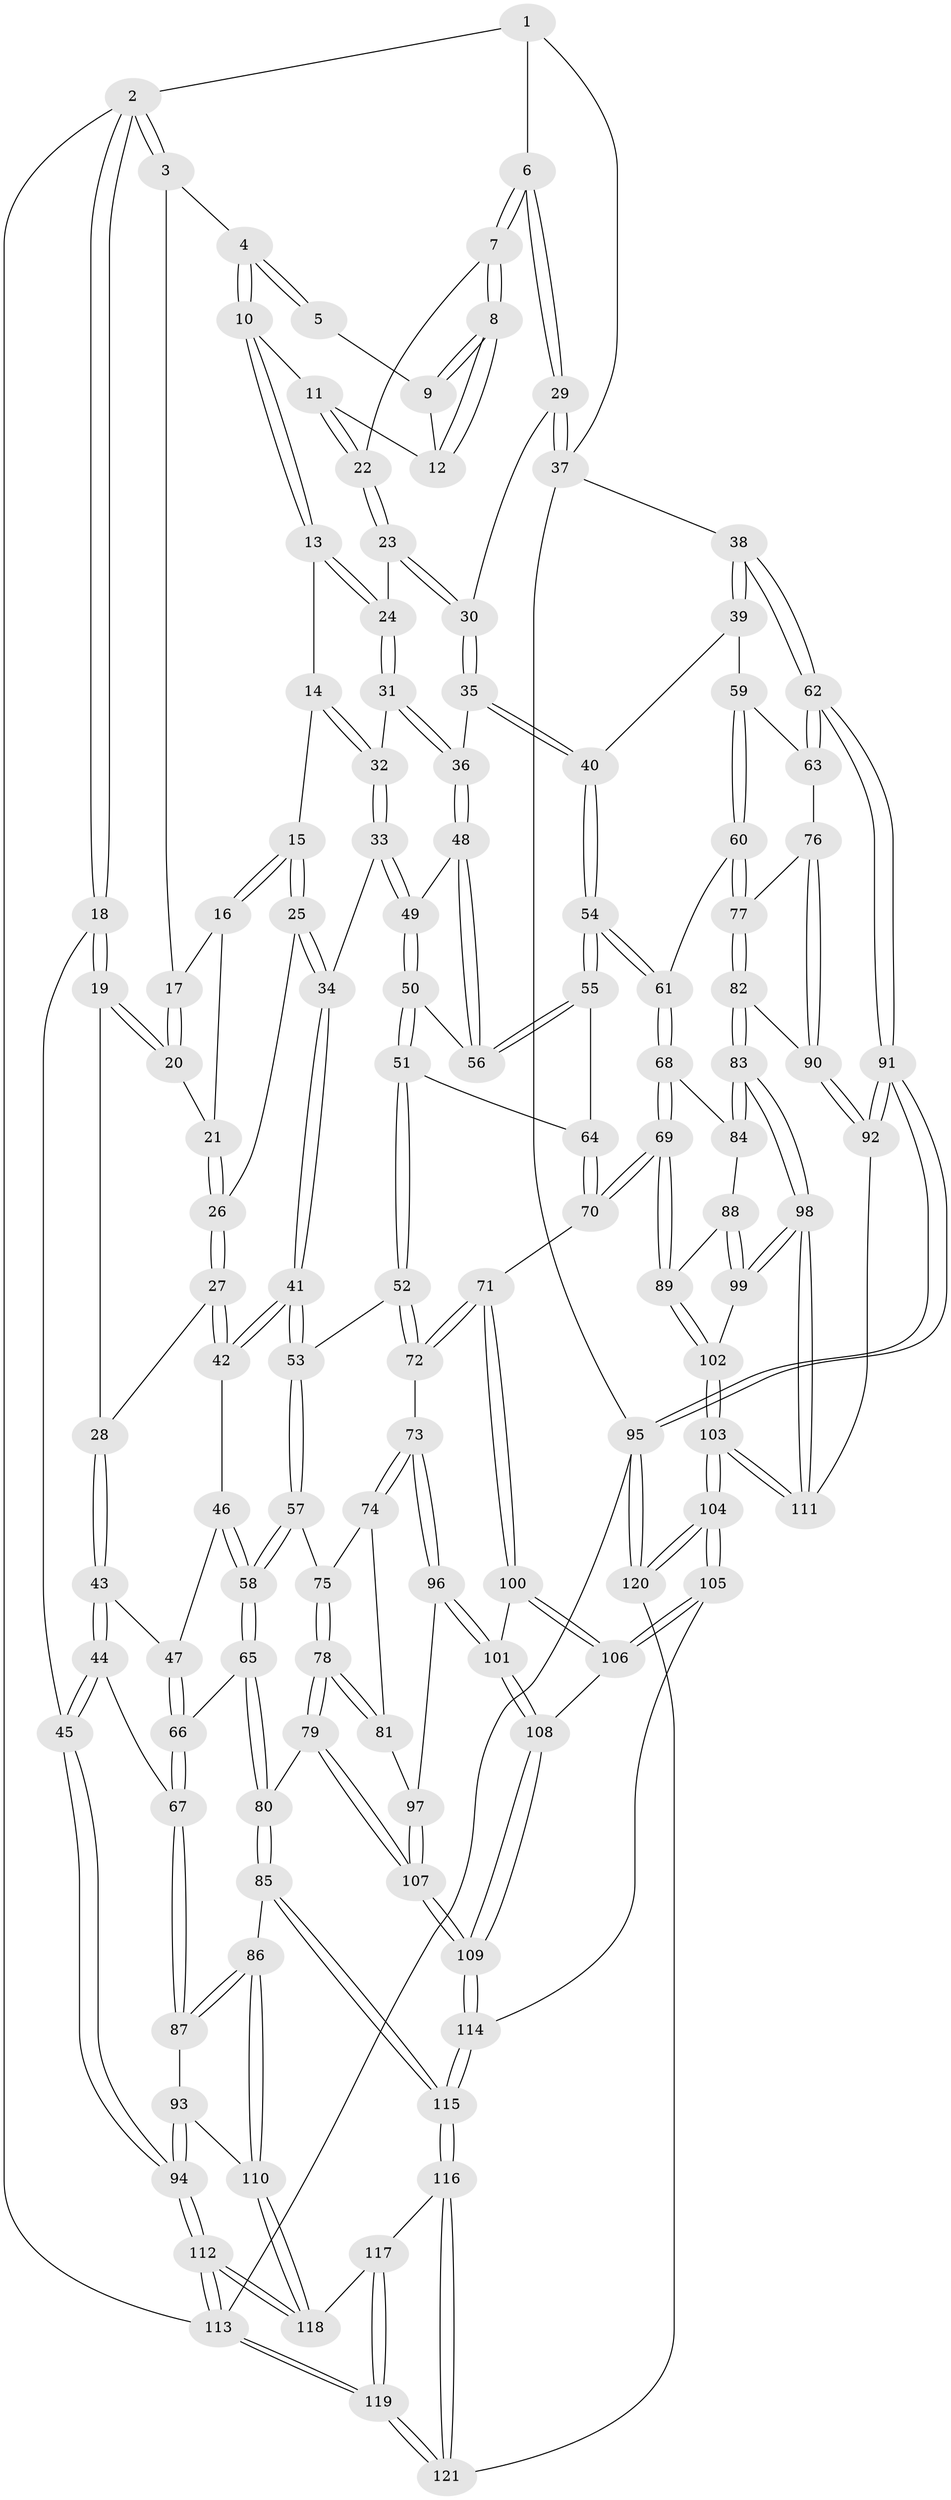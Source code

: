 // Generated by graph-tools (version 1.1) at 2025/38/03/09/25 02:38:41]
// undirected, 121 vertices, 299 edges
graph export_dot {
graph [start="1"]
  node [color=gray90,style=filled];
  1 [pos="+0.8757400029831389+0"];
  2 [pos="+0+0"];
  3 [pos="+0.3242191377843308+0"];
  4 [pos="+0.5510027379789509+0"];
  5 [pos="+0.7683452025375731+0"];
  6 [pos="+0.8915550435272478+0.23819564533615167"];
  7 [pos="+0.8161029232671697+0.20073836900777228"];
  8 [pos="+0.7874980467789119+0.18013261515611306"];
  9 [pos="+0.7530191159672291+0.0691684291654945"];
  10 [pos="+0.5601950687879936+0.08608103403248153"];
  11 [pos="+0.6631196157168896+0.16377849207851913"];
  12 [pos="+0.7165615458644978+0.15659386632915867"];
  13 [pos="+0.5241638657791869+0.16238617918481887"];
  14 [pos="+0.5096864189815489+0.17761867942999185"];
  15 [pos="+0.3954364999882685+0.22294345982997624"];
  16 [pos="+0.32602705462803716+0.14525145547448148"];
  17 [pos="+0.2791520213239002+0"];
  18 [pos="+0+0.18699228177643756"];
  19 [pos="+0+0.22061431752323915"];
  20 [pos="+0.1143056327868984+0.1295167272935342"];
  21 [pos="+0.2607045150640189+0.2042620929785017"];
  22 [pos="+0.6788393773648305+0.22358758462187"];
  23 [pos="+0.6780459247416462+0.252383439742628"];
  24 [pos="+0.6427268530504712+0.30608724055268133"];
  25 [pos="+0.3586654203416779+0.33182241077061553"];
  26 [pos="+0.23718092381112718+0.3335175977077979"];
  27 [pos="+0.20580562254445328+0.34431322576406687"];
  28 [pos="+0.11118808047005982+0.3245843380587172"];
  29 [pos="+0.8948369443106347+0.24519750203771062"];
  30 [pos="+0.8355772129311118+0.27614733345857134"];
  31 [pos="+0.6366465709012746+0.3719369209983483"];
  32 [pos="+0.5286981073343899+0.35672725305578595"];
  33 [pos="+0.44889541637942587+0.39201188743157733"];
  34 [pos="+0.37793812173992397+0.3535660972177206"];
  35 [pos="+0.6801691077973262+0.420241393417728"];
  36 [pos="+0.6789796940779439+0.4200347304751927"];
  37 [pos="+1+0.40581815690198836"];
  38 [pos="+1+0.47897331809742644"];
  39 [pos="+0.8388237806131618+0.49745553725445807"];
  40 [pos="+0.751243758769319+0.4785873010729645"];
  41 [pos="+0.30561619856375216+0.5279670227299014"];
  42 [pos="+0.2465977443526592+0.5146214325667093"];
  43 [pos="+0.08672028625812098+0.5437044150001618"];
  44 [pos="+0+0.6089136247519285"];
  45 [pos="+0+0.6052930970226128"];
  46 [pos="+0.2404809408773542+0.5190098876459481"];
  47 [pos="+0.08785926320304217+0.544052351887279"];
  48 [pos="+0.6305293932776378+0.4770277873013058"];
  49 [pos="+0.4625044990806619+0.48660379237399914"];
  50 [pos="+0.4548760434407171+0.5148937021276531"];
  51 [pos="+0.40862786770061216+0.5907383963625832"];
  52 [pos="+0.4044438928962484+0.5941895188680288"];
  53 [pos="+0.3790484830859313+0.5888778656733462"];
  54 [pos="+0.7033103951481542+0.637692351550385"];
  55 [pos="+0.6047889958014746+0.57973895674011"];
  56 [pos="+0.6036284496250698+0.5634283966518535"];
  57 [pos="+0.2589719750964239+0.6744644120303732"];
  58 [pos="+0.20592330861748376+0.67490843681775"];
  59 [pos="+0.8060644321866944+0.5805169781161091"];
  60 [pos="+0.7593163172326663+0.674379524043554"];
  61 [pos="+0.71347645615958+0.6610939843045175"];
  62 [pos="+1+0.5205328924922131"];
  63 [pos="+0.8641366113343788+0.6710800855033104"];
  64 [pos="+0.5708364012313588+0.6148638864795096"];
  65 [pos="+0.20189020064202542+0.6769049021904647"];
  66 [pos="+0.19702820638981255+0.6761945049195363"];
  67 [pos="+0.08717188832582334+0.7242874053045368"];
  68 [pos="+0.6838729152725151+0.6906191127028016"];
  69 [pos="+0.5720483064451232+0.7384597527728324"];
  70 [pos="+0.5667417034780876+0.7365391212746337"];
  71 [pos="+0.5554647099930744+0.7385598409202951"];
  72 [pos="+0.42684832276166146+0.6886487689605897"];
  73 [pos="+0.39776439955950926+0.7369323102676986"];
  74 [pos="+0.297328620424002+0.7178394746554272"];
  75 [pos="+0.27336450184903616+0.6928292244025704"];
  76 [pos="+0.8281781224399073+0.693421561208112"];
  77 [pos="+0.7625605041668025+0.6766519082177457"];
  78 [pos="+0.26182882241369126+0.8029331898675999"];
  79 [pos="+0.2401034703366711+0.8271881605014578"];
  80 [pos="+0.22142743104499274+0.82663890463674"];
  81 [pos="+0.2913973169405264+0.7753085015293706"];
  82 [pos="+0.7471993909336686+0.8103698552201302"];
  83 [pos="+0.7370701366370648+0.825257091098178"];
  84 [pos="+0.6910225901088137+0.7361536577347294"];
  85 [pos="+0.16440470963937387+0.8628084177908453"];
  86 [pos="+0.1347776284057205+0.8667620722401342"];
  87 [pos="+0.08952515210115379+0.7667676325457032"];
  88 [pos="+0.6699647119256992+0.7873421424035958"];
  89 [pos="+0.574614027744876+0.7425600754568281"];
  90 [pos="+0.8454226705432597+0.7649226372848935"];
  91 [pos="+1+1"];
  92 [pos="+0.9435342641705663+0.878319167822597"];
  93 [pos="+0+0.807328448292293"];
  94 [pos="+0+0.8345213494024778"];
  95 [pos="+1+1"];
  96 [pos="+0.39208187455632265+0.7649646398156428"];
  97 [pos="+0.3917895300526272+0.7652406184613647"];
  98 [pos="+0.7247927947015124+0.8611121160966296"];
  99 [pos="+0.7118247939099853+0.8454194802145721"];
  100 [pos="+0.4948927698172987+0.8329127747125318"];
  101 [pos="+0.4335692127698361+0.8092588342279617"];
  102 [pos="+0.5819839447112912+0.7630406516898165"];
  103 [pos="+0.6444764517393137+0.980155038295644"];
  104 [pos="+0.6312388100573374+1"];
  105 [pos="+0.5311382245809595+0.9351478054678504"];
  106 [pos="+0.5064932805642574+0.9025844332802673"];
  107 [pos="+0.3296380609049259+0.8753301692196487"];
  108 [pos="+0.4095091037442023+0.8877003684272965"];
  109 [pos="+0.34472363300999476+0.9070839313178866"];
  110 [pos="+0.1340866114133392+0.8674567087695055"];
  111 [pos="+0.7240359007319305+0.887979713171729"];
  112 [pos="+0+1"];
  113 [pos="+0+1"];
  114 [pos="+0.3370148845931709+0.9805453952968283"];
  115 [pos="+0.30914093418201727+1"];
  116 [pos="+0.28972882969866215+1"];
  117 [pos="+0.13270292596269237+0.9438308713450584"];
  118 [pos="+0.13377664169889014+0.8678609829021211"];
  119 [pos="+0+1"];
  120 [pos="+0.653373834184494+1"];
  121 [pos="+0.2898194510434493+1"];
  1 -- 2;
  1 -- 6;
  1 -- 37;
  2 -- 3;
  2 -- 3;
  2 -- 18;
  2 -- 18;
  2 -- 113;
  3 -- 4;
  3 -- 17;
  4 -- 5;
  4 -- 5;
  4 -- 10;
  4 -- 10;
  5 -- 9;
  6 -- 7;
  6 -- 7;
  6 -- 29;
  6 -- 29;
  7 -- 8;
  7 -- 8;
  7 -- 22;
  8 -- 9;
  8 -- 9;
  8 -- 12;
  8 -- 12;
  9 -- 12;
  10 -- 11;
  10 -- 13;
  10 -- 13;
  11 -- 12;
  11 -- 22;
  11 -- 22;
  13 -- 14;
  13 -- 24;
  13 -- 24;
  14 -- 15;
  14 -- 32;
  14 -- 32;
  15 -- 16;
  15 -- 16;
  15 -- 25;
  15 -- 25;
  16 -- 17;
  16 -- 21;
  17 -- 20;
  17 -- 20;
  18 -- 19;
  18 -- 19;
  18 -- 45;
  19 -- 20;
  19 -- 20;
  19 -- 28;
  20 -- 21;
  21 -- 26;
  21 -- 26;
  22 -- 23;
  22 -- 23;
  23 -- 24;
  23 -- 30;
  23 -- 30;
  24 -- 31;
  24 -- 31;
  25 -- 26;
  25 -- 34;
  25 -- 34;
  26 -- 27;
  26 -- 27;
  27 -- 28;
  27 -- 42;
  27 -- 42;
  28 -- 43;
  28 -- 43;
  29 -- 30;
  29 -- 37;
  29 -- 37;
  30 -- 35;
  30 -- 35;
  31 -- 32;
  31 -- 36;
  31 -- 36;
  32 -- 33;
  32 -- 33;
  33 -- 34;
  33 -- 49;
  33 -- 49;
  34 -- 41;
  34 -- 41;
  35 -- 36;
  35 -- 40;
  35 -- 40;
  36 -- 48;
  36 -- 48;
  37 -- 38;
  37 -- 95;
  38 -- 39;
  38 -- 39;
  38 -- 62;
  38 -- 62;
  39 -- 40;
  39 -- 59;
  40 -- 54;
  40 -- 54;
  41 -- 42;
  41 -- 42;
  41 -- 53;
  41 -- 53;
  42 -- 46;
  43 -- 44;
  43 -- 44;
  43 -- 47;
  44 -- 45;
  44 -- 45;
  44 -- 67;
  45 -- 94;
  45 -- 94;
  46 -- 47;
  46 -- 58;
  46 -- 58;
  47 -- 66;
  47 -- 66;
  48 -- 49;
  48 -- 56;
  48 -- 56;
  49 -- 50;
  49 -- 50;
  50 -- 51;
  50 -- 51;
  50 -- 56;
  51 -- 52;
  51 -- 52;
  51 -- 64;
  52 -- 53;
  52 -- 72;
  52 -- 72;
  53 -- 57;
  53 -- 57;
  54 -- 55;
  54 -- 55;
  54 -- 61;
  54 -- 61;
  55 -- 56;
  55 -- 56;
  55 -- 64;
  57 -- 58;
  57 -- 58;
  57 -- 75;
  58 -- 65;
  58 -- 65;
  59 -- 60;
  59 -- 60;
  59 -- 63;
  60 -- 61;
  60 -- 77;
  60 -- 77;
  61 -- 68;
  61 -- 68;
  62 -- 63;
  62 -- 63;
  62 -- 91;
  62 -- 91;
  63 -- 76;
  64 -- 70;
  64 -- 70;
  65 -- 66;
  65 -- 80;
  65 -- 80;
  66 -- 67;
  66 -- 67;
  67 -- 87;
  67 -- 87;
  68 -- 69;
  68 -- 69;
  68 -- 84;
  69 -- 70;
  69 -- 70;
  69 -- 89;
  69 -- 89;
  70 -- 71;
  71 -- 72;
  71 -- 72;
  71 -- 100;
  71 -- 100;
  72 -- 73;
  73 -- 74;
  73 -- 74;
  73 -- 96;
  73 -- 96;
  74 -- 75;
  74 -- 81;
  75 -- 78;
  75 -- 78;
  76 -- 77;
  76 -- 90;
  76 -- 90;
  77 -- 82;
  77 -- 82;
  78 -- 79;
  78 -- 79;
  78 -- 81;
  78 -- 81;
  79 -- 80;
  79 -- 107;
  79 -- 107;
  80 -- 85;
  80 -- 85;
  81 -- 97;
  82 -- 83;
  82 -- 83;
  82 -- 90;
  83 -- 84;
  83 -- 84;
  83 -- 98;
  83 -- 98;
  84 -- 88;
  85 -- 86;
  85 -- 115;
  85 -- 115;
  86 -- 87;
  86 -- 87;
  86 -- 110;
  86 -- 110;
  87 -- 93;
  88 -- 89;
  88 -- 99;
  88 -- 99;
  89 -- 102;
  89 -- 102;
  90 -- 92;
  90 -- 92;
  91 -- 92;
  91 -- 92;
  91 -- 95;
  91 -- 95;
  92 -- 111;
  93 -- 94;
  93 -- 94;
  93 -- 110;
  94 -- 112;
  94 -- 112;
  95 -- 120;
  95 -- 120;
  95 -- 113;
  96 -- 97;
  96 -- 101;
  96 -- 101;
  97 -- 107;
  97 -- 107;
  98 -- 99;
  98 -- 99;
  98 -- 111;
  98 -- 111;
  99 -- 102;
  100 -- 101;
  100 -- 106;
  100 -- 106;
  101 -- 108;
  101 -- 108;
  102 -- 103;
  102 -- 103;
  103 -- 104;
  103 -- 104;
  103 -- 111;
  103 -- 111;
  104 -- 105;
  104 -- 105;
  104 -- 120;
  104 -- 120;
  105 -- 106;
  105 -- 106;
  105 -- 114;
  106 -- 108;
  107 -- 109;
  107 -- 109;
  108 -- 109;
  108 -- 109;
  109 -- 114;
  109 -- 114;
  110 -- 118;
  110 -- 118;
  112 -- 113;
  112 -- 113;
  112 -- 118;
  112 -- 118;
  113 -- 119;
  113 -- 119;
  114 -- 115;
  114 -- 115;
  115 -- 116;
  115 -- 116;
  116 -- 117;
  116 -- 121;
  116 -- 121;
  117 -- 118;
  117 -- 119;
  117 -- 119;
  119 -- 121;
  119 -- 121;
  120 -- 121;
}
